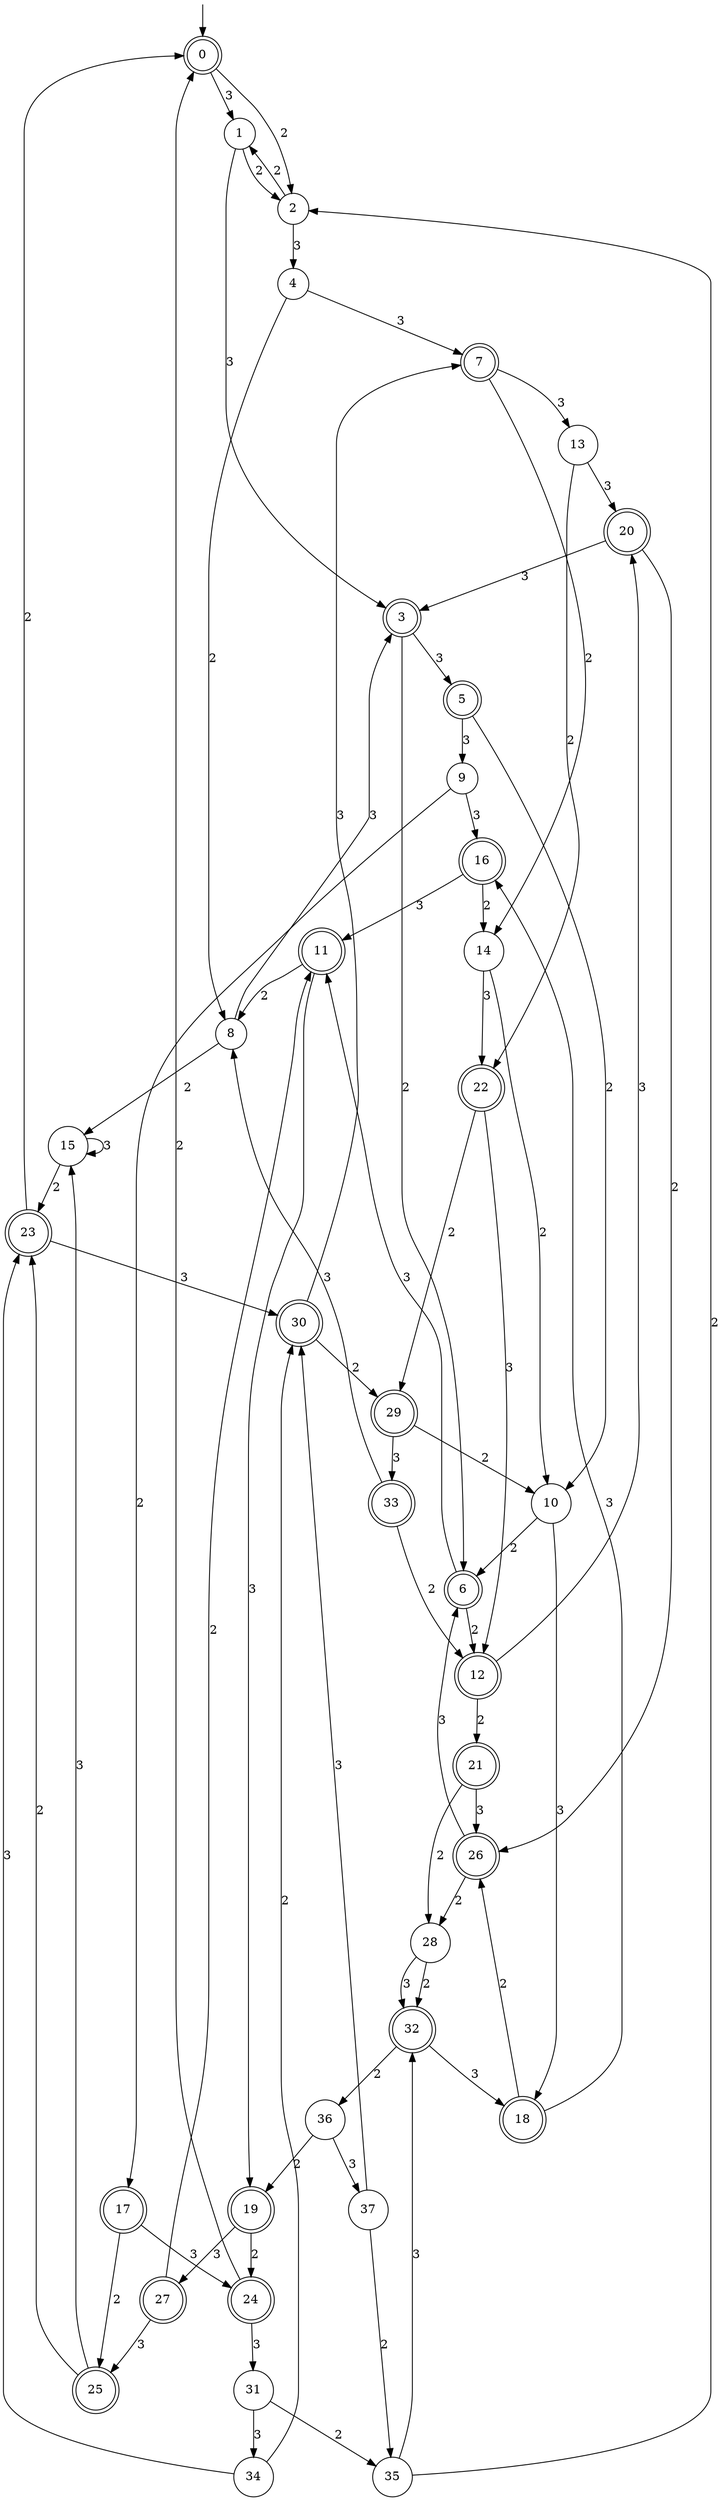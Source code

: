 digraph g {

	s0 [shape="doublecircle" label="0"];
	s1 [shape="circle" label="1"];
	s2 [shape="circle" label="2"];
	s3 [shape="doublecircle" label="3"];
	s4 [shape="circle" label="4"];
	s5 [shape="doublecircle" label="5"];
	s6 [shape="doublecircle" label="6"];
	s7 [shape="doublecircle" label="7"];
	s8 [shape="circle" label="8"];
	s9 [shape="circle" label="9"];
	s10 [shape="circle" label="10"];
	s11 [shape="doublecircle" label="11"];
	s12 [shape="doublecircle" label="12"];
	s13 [shape="circle" label="13"];
	s14 [shape="circle" label="14"];
	s15 [shape="circle" label="15"];
	s16 [shape="doublecircle" label="16"];
	s17 [shape="doublecircle" label="17"];
	s18 [shape="doublecircle" label="18"];
	s19 [shape="doublecircle" label="19"];
	s20 [shape="doublecircle" label="20"];
	s21 [shape="doublecircle" label="21"];
	s22 [shape="doublecircle" label="22"];
	s23 [shape="doublecircle" label="23"];
	s24 [shape="doublecircle" label="24"];
	s25 [shape="doublecircle" label="25"];
	s26 [shape="doublecircle" label="26"];
	s27 [shape="doublecircle" label="27"];
	s28 [shape="circle" label="28"];
	s29 [shape="doublecircle" label="29"];
	s30 [shape="doublecircle" label="30"];
	s31 [shape="circle" label="31"];
	s32 [shape="doublecircle" label="32"];
	s33 [shape="doublecircle" label="33"];
	s34 [shape="circle" label="34"];
	s35 [shape="circle" label="35"];
	s36 [shape="circle" label="36"];
	s37 [shape="circle" label="37"];
	s0 -> s1 [label="3"];
	s0 -> s2 [label="2"];
	s1 -> s3 [label="3"];
	s1 -> s2 [label="2"];
	s2 -> s4 [label="3"];
	s2 -> s1 [label="2"];
	s3 -> s5 [label="3"];
	s3 -> s6 [label="2"];
	s4 -> s7 [label="3"];
	s4 -> s8 [label="2"];
	s5 -> s9 [label="3"];
	s5 -> s10 [label="2"];
	s6 -> s11 [label="3"];
	s6 -> s12 [label="2"];
	s7 -> s13 [label="3"];
	s7 -> s14 [label="2"];
	s8 -> s3 [label="3"];
	s8 -> s15 [label="2"];
	s9 -> s16 [label="3"];
	s9 -> s17 [label="2"];
	s10 -> s18 [label="3"];
	s10 -> s6 [label="2"];
	s11 -> s19 [label="3"];
	s11 -> s8 [label="2"];
	s12 -> s20 [label="3"];
	s12 -> s21 [label="2"];
	s13 -> s20 [label="3"];
	s13 -> s22 [label="2"];
	s14 -> s22 [label="3"];
	s14 -> s10 [label="2"];
	s15 -> s15 [label="3"];
	s15 -> s23 [label="2"];
	s16 -> s11 [label="3"];
	s16 -> s14 [label="2"];
	s17 -> s24 [label="3"];
	s17 -> s25 [label="2"];
	s18 -> s16 [label="3"];
	s18 -> s26 [label="2"];
	s19 -> s27 [label="3"];
	s19 -> s24 [label="2"];
	s20 -> s3 [label="3"];
	s20 -> s26 [label="2"];
	s21 -> s26 [label="3"];
	s21 -> s28 [label="2"];
	s22 -> s12 [label="3"];
	s22 -> s29 [label="2"];
	s23 -> s30 [label="3"];
	s23 -> s0 [label="2"];
	s24 -> s31 [label="3"];
	s24 -> s0 [label="2"];
	s25 -> s15 [label="3"];
	s25 -> s23 [label="2"];
	s26 -> s6 [label="3"];
	s26 -> s28 [label="2"];
	s27 -> s25 [label="3"];
	s27 -> s11 [label="2"];
	s28 -> s32 [label="3"];
	s28 -> s32 [label="2"];
	s29 -> s33 [label="3"];
	s29 -> s10 [label="2"];
	s30 -> s7 [label="3"];
	s30 -> s29 [label="2"];
	s31 -> s34 [label="3"];
	s31 -> s35 [label="2"];
	s32 -> s18 [label="3"];
	s32 -> s36 [label="2"];
	s33 -> s8 [label="3"];
	s33 -> s12 [label="2"];
	s34 -> s23 [label="3"];
	s34 -> s30 [label="2"];
	s35 -> s32 [label="3"];
	s35 -> s2 [label="2"];
	s36 -> s37 [label="3"];
	s36 -> s19 [label="2"];
	s37 -> s30 [label="3"];
	s37 -> s35 [label="2"];

__start0 [label="" shape="none" width="0" height="0"];
__start0 -> s0;

}
